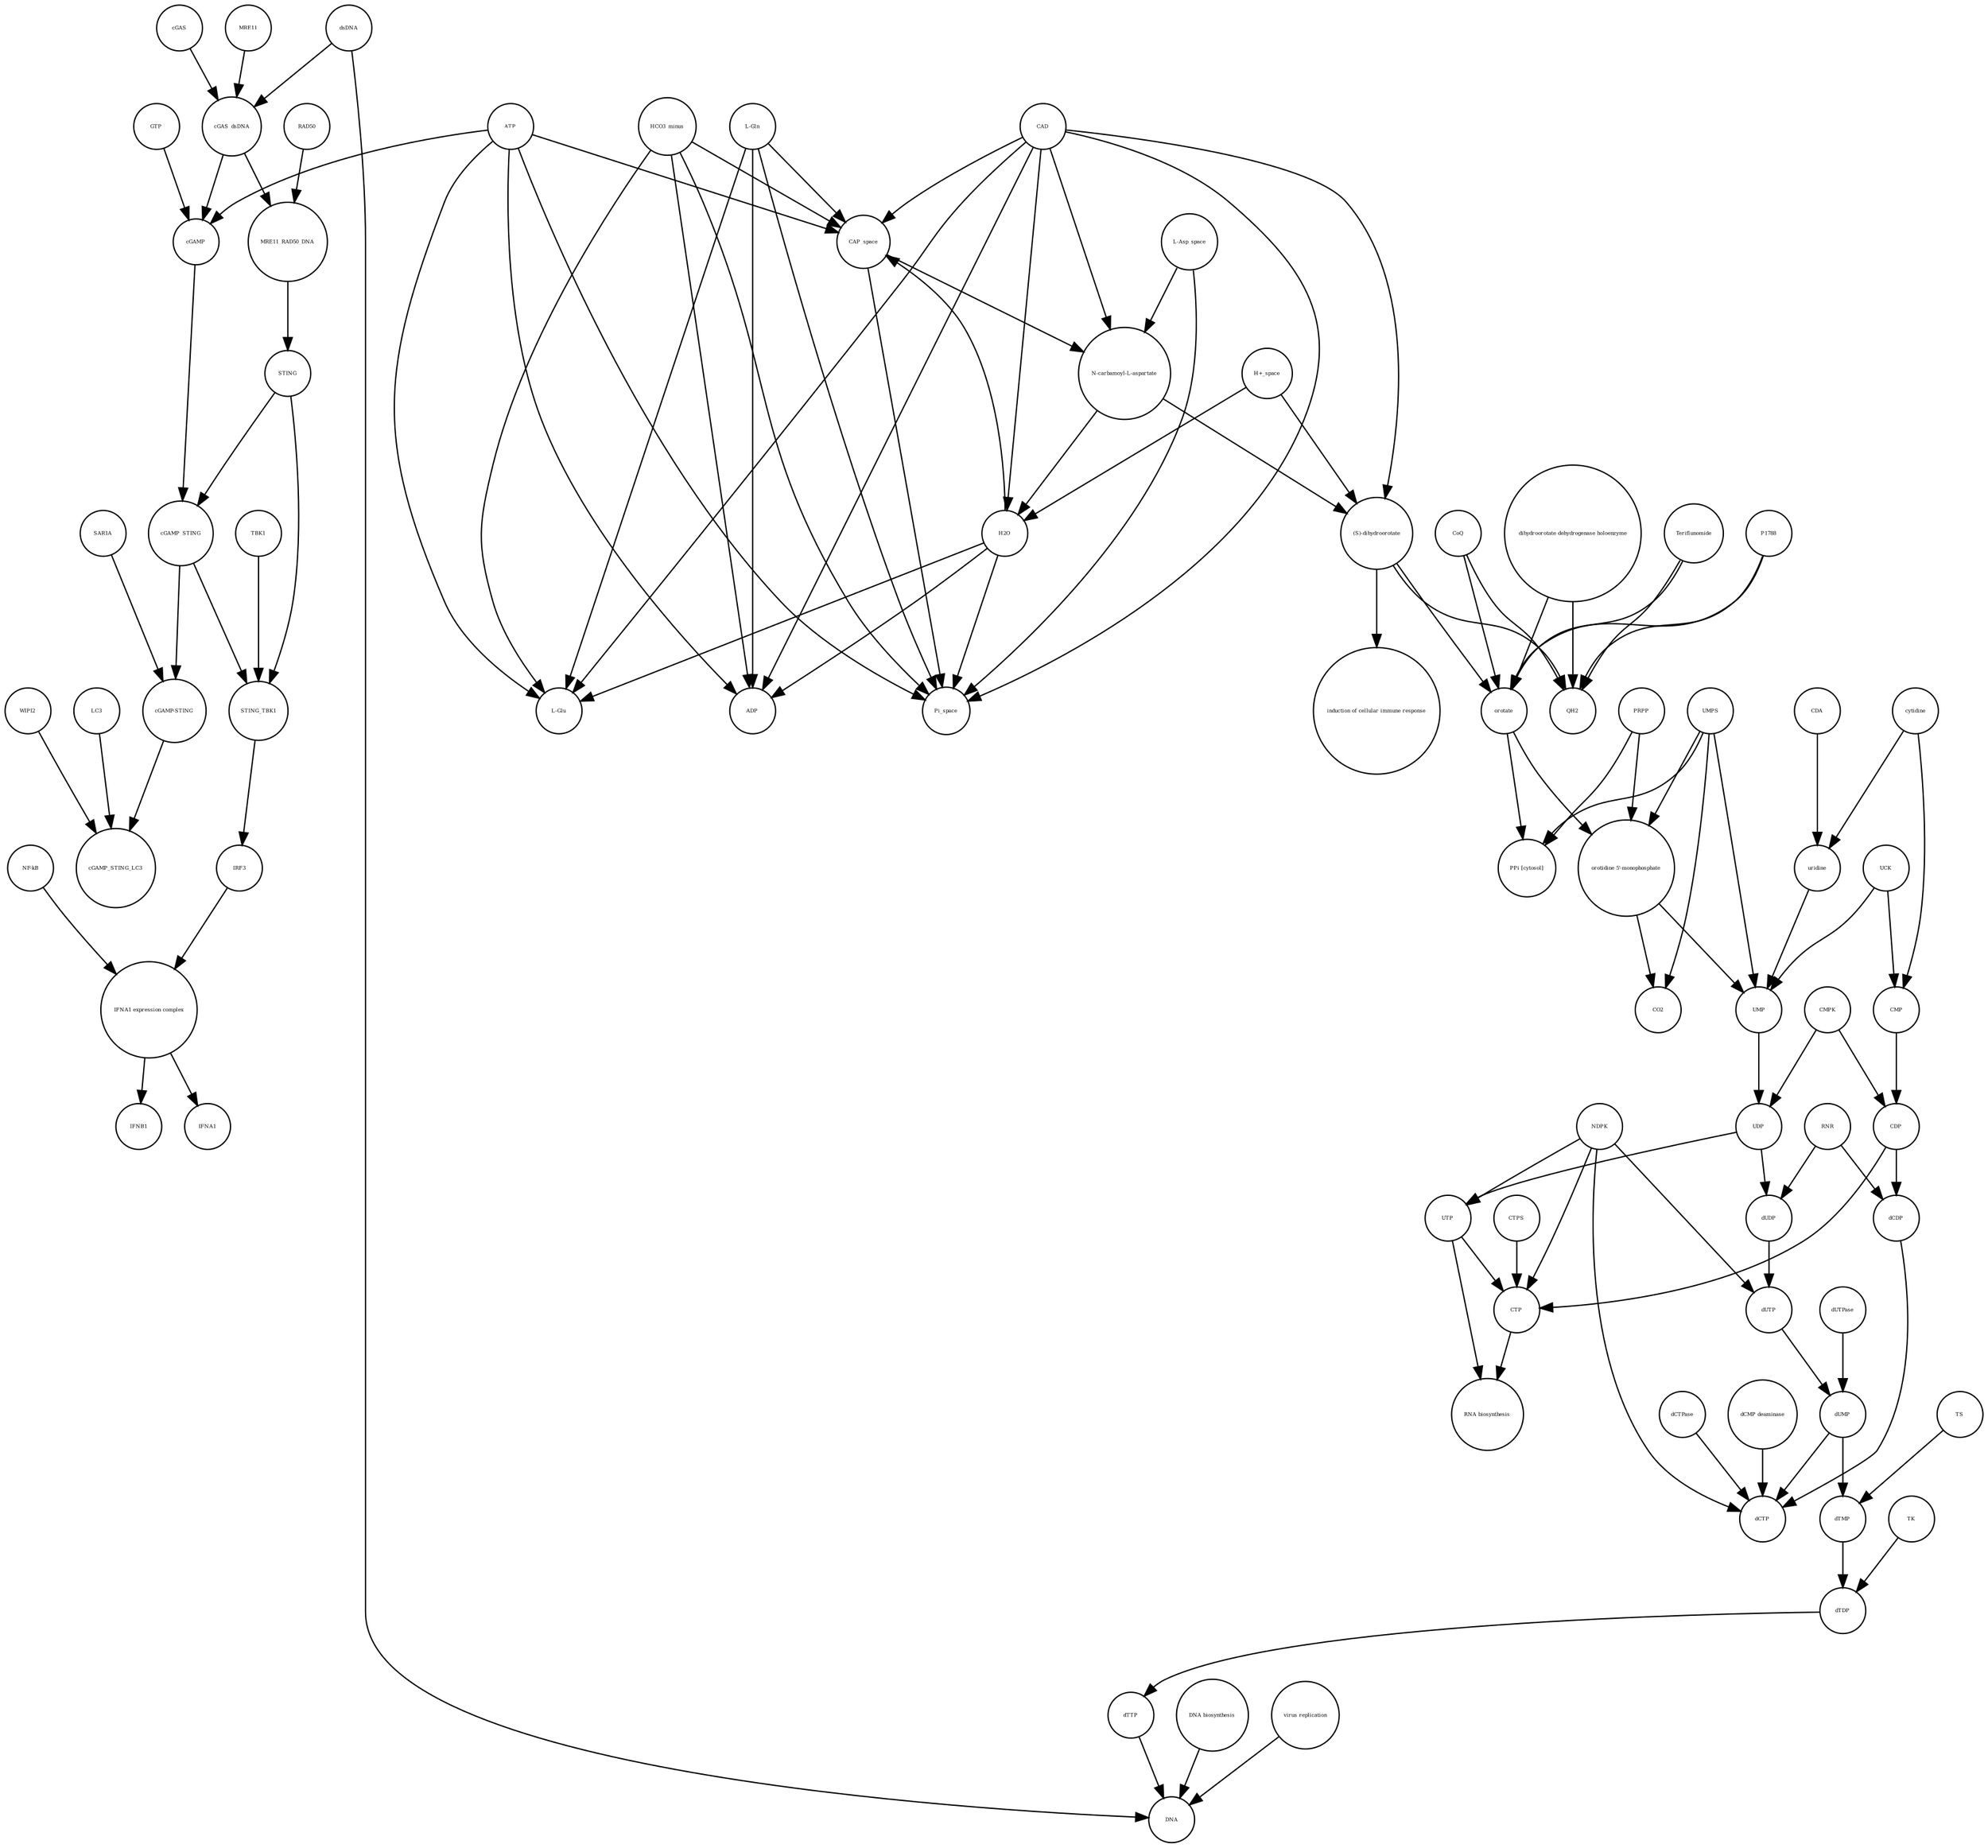 strict digraph  {
UTP [annotation="", bipartite=0, cls="simple chemical", fontsize=4, label=UTP, shape=circle];
"RNA biosynthesis" [annotation="urn_miriam_obo.go_GO%3A0032774", bipartite=0, cls=phenotype, fontsize=4, label="RNA biosynthesis", shape=circle];
CTP [annotation="", bipartite=0, cls="simple chemical", fontsize=4, label=CTP, shape=circle];
"(S)-dihydroorotate" [annotation="", bipartite=0, cls="simple chemical", fontsize=4, label="(S)-dihydroorotate", shape=circle];
"induction of cellular immune response" [annotation="", bipartite=0, cls=phenotype, fontsize=4, label="induction of cellular immune response", shape=circle];
UMP [annotation="", bipartite=0, cls="simple chemical", fontsize=4, label=UMP, shape=circle];
dsDNA [annotation="", bipartite=0, cls="simple chemical", fontsize=4, label=dsDNA, shape=circle];
RAD50 [annotation="", bipartite=0, cls="macromolecule multimer", fontsize=4, label=RAD50, shape=circle];
STING_TBK1 [annotation="", bipartite=0, cls=complex, fontsize=4, label=STING_TBK1, shape=circle];
UDP [annotation="", bipartite=0, cls="simple chemical", fontsize=4, label=UDP, shape=circle];
cytidine [annotation="", bipartite=0, cls="simple chemical", fontsize=4, label=cytidine, shape=circle];
TBK1 [annotation="", bipartite=0, cls=macromolecule, fontsize=4, label=TBK1, shape=circle];
IFNA1 [annotation="", bipartite=0, cls="nucleic acid feature", fontsize=4, label=IFNA1, shape=circle];
UCK [annotation="", bipartite=0, cls=macromolecule, fontsize=4, label=UCK, shape=circle];
SAR1A [annotation="", bipartite=0, cls=macromolecule, fontsize=4, label=SAR1A, shape=circle];
"H+_space" [annotation="", bipartite=0, cls="simple chemical", fontsize=4, label="H+_space", shape=circle];
"DNA biosynthesis" [annotation="urn_miriam_obo.go_GO%3A0071897", bipartite=0, cls=phenotype, fontsize=4, label="DNA biosynthesis", shape=circle];
IFNB1 [annotation="", bipartite=0, cls="nucleic acid feature", fontsize=4, label=IFNB1, shape=circle];
H2O [annotation="", bipartite=0, cls="simple chemical", fontsize=4, label=H2O, shape=circle];
dCDP [annotation="", bipartite=0, cls="simple chemical", fontsize=4, label=dCDP, shape=circle];
CMPK [annotation="", bipartite=0, cls=macromolecule, fontsize=4, label=CMPK, shape=circle];
WIPI2 [annotation="", bipartite=0, cls=macromolecule, fontsize=4, label=WIPI2, shape=circle];
RNR [annotation="", bipartite=0, cls=macromolecule, fontsize=4, label=RNR, shape=circle];
"PPi [cytosol]" [annotation="", bipartite=0, cls="simple chemical", fontsize=4, label="PPi [cytosol]", shape=circle];
CDP [annotation="", bipartite=0, cls="simple chemical", fontsize=4, label=CDP, shape=circle];
dUDP [annotation="", bipartite=0, cls="simple chemical", fontsize=4, label=dUDP, shape=circle];
"IFNA1 expression complex" [annotation="", bipartite=0, cls=complex, fontsize=4, label="IFNA1 expression complex", shape=circle];
TS [annotation="", bipartite=0, cls=macromolecule, fontsize=4, label=TS, shape=circle];
MRE11_RAD50_DNA [annotation="", bipartite=0, cls=complex, fontsize=4, label=MRE11_RAD50_DNA, shape=circle];
TK [annotation="", bipartite=0, cls=macromolecule, fontsize=4, label=TK, shape=circle];
P1788 [annotation="", bipartite=0, cls="simple chemical", fontsize=4, label=P1788, shape=circle];
GTP [annotation="", bipartite=0, cls="simple chemical", fontsize=4, label=GTP, shape=circle];
cGAS_dsDNA [annotation="", bipartite=0, cls=complex, fontsize=4, label=cGAS_dsDNA, shape=circle];
dUMP [annotation="", bipartite=0, cls="simple chemical", fontsize=4, label=dUMP, shape=circle];
CO2 [annotation="", bipartite=0, cls="simple chemical", fontsize=4, label=CO2, shape=circle];
DNA [annotation="", bipartite=0, cls="nucleic acid feature", fontsize=4, label=DNA, shape=circle];
dUTP [annotation="", bipartite=0, cls="simple chemical", fontsize=4, label=dUTP, shape=circle];
"N-carbamoyl-L-aspartate" [annotation="", bipartite=0, cls="simple chemical", fontsize=4, label="N-carbamoyl-L-aspartate", shape=circle];
CMP [annotation="", bipartite=0, cls="simple chemical", fontsize=4, label=CMP, shape=circle];
Pi_space [annotation="", bipartite=0, cls="simple chemical", fontsize=4, label=Pi_space, shape=circle];
orotate [annotation="", bipartite=0, cls="simple chemical", fontsize=4, label=orotate, shape=circle];
NDPK [annotation="", bipartite=0, cls=macromolecule, fontsize=4, label=NDPK, shape=circle];
IRF3 [annotation="", bipartite=0, cls="macromolecule multimer", fontsize=4, label=IRF3, shape=circle];
cGAMP_STING [annotation="", bipartite=0, cls=complex, fontsize=4, label=cGAMP_STING, shape=circle];
cGAMP [annotation="", bipartite=0, cls="simple chemical", fontsize=4, label=cGAMP, shape=circle];
cGAMP_STING_LC3 [annotation="", bipartite=0, cls=complex, fontsize=4, label=cGAMP_STING_LC3, shape=circle];
dCTPase [annotation="", bipartite=0, cls=macromolecule, fontsize=4, label=dCTPase, shape=circle];
"NF-kB" [annotation="", bipartite=0, cls=complex, fontsize=4, label="NF-kB", shape=circle];
CoQ [annotation="", bipartite=0, cls="simple chemical", fontsize=4, label=CoQ, shape=circle];
QH2 [annotation="", bipartite=0, cls="simple chemical", fontsize=4, label=QH2, shape=circle];
"L-Glu" [annotation="", bipartite=0, cls="simple chemical", fontsize=4, label="L-Glu", shape=circle];
"dihydroorotate dehydrogenase holoenzyme" [annotation="", bipartite=0, cls="simple chemical", fontsize=4, label="dihydroorotate dehydrogenase holoenzyme", shape=circle];
"orotidine 5'-monophosphate" [annotation="", bipartite=0, cls="simple chemical", fontsize=4, label="orotidine 5'-monophosphate", shape=circle];
HCO3_minus [annotation="", bipartite=0, cls="simple chemical", fontsize=4, label=HCO3_minus, shape=circle];
uridine [annotation="", bipartite=0, cls="simple chemical", fontsize=4, label=uridine, shape=circle];
"dCMP deaminase" [annotation="", bipartite=0, cls=macromolecule, fontsize=4, label="dCMP deaminase", shape=circle];
dTDP [annotation="", bipartite=0, cls="simple chemical", fontsize=4, label=dTDP, shape=circle];
UMPS [annotation="", bipartite=0, cls="macromolecule multimer", fontsize=4, label=UMPS, shape=circle];
dUTPase [annotation="", bipartite=0, cls=macromolecule, fontsize=4, label=dUTPase, shape=circle];
"virus replication" [annotation="", bipartite=0, cls=phenotype, fontsize=4, label="virus replication", shape=circle];
MRE11 [annotation="", bipartite=0, cls="macromolecule multimer", fontsize=4, label=MRE11, shape=circle];
CAD [annotation="", bipartite=0, cls=macromolecule, fontsize=4, label=CAD, shape=circle];
"L-Gln" [annotation="", bipartite=0, cls="simple chemical", fontsize=4, label="L-Gln", shape=circle];
ATP [annotation="", bipartite=0, cls="simple chemical", fontsize=4, label=ATP, shape=circle];
"L-Asp_space" [annotation="", bipartite=0, cls="simple chemical", fontsize=4, label="L-Asp_space", shape=circle];
dCTP [annotation="", bipartite=0, cls="simple chemical", fontsize=4, label=dCTP, shape=circle];
STING [annotation="", bipartite=0, cls="macromolecule multimer", fontsize=4, label=STING, shape=circle];
Teriflunomide [annotation="", bipartite=0, cls="simple chemical", fontsize=4, label=Teriflunomide, shape=circle];
cGAS [annotation="", bipartite=0, cls=macromolecule, fontsize=4, label=cGAS, shape=circle];
dTTP [annotation="", bipartite=0, cls="simple chemical", fontsize=4, label=dTTP, shape=circle];
"cGAMP-STING" [annotation="", bipartite=0, cls=complex, fontsize=4, label="cGAMP-STING", shape=circle];
CDA [annotation="", bipartite=0, cls=macromolecule, fontsize=4, label=CDA, shape=circle];
CAP_space [annotation="", bipartite=0, cls="simple chemical", fontsize=4, label=CAP_space, shape=circle];
ADP [annotation="", bipartite=0, cls="simple chemical", fontsize=4, label=ADP, shape=circle];
PRPP [annotation="", bipartite=0, cls="simple chemical", fontsize=4, label=PRPP, shape=circle];
CTPS [annotation="", bipartite=0, cls=macromolecule, fontsize=4, label=CTPS, shape=circle];
LC3 [annotation="", bipartite=0, cls=macromolecule, fontsize=4, label=LC3, shape=circle];
dTMP [annotation="", bipartite=0, cls="simple chemical", fontsize=4, label=dTMP, shape=circle];
UTP -> "RNA biosynthesis"  [annotation="", interaction_type="necessary stimulation"];
UTP -> CTP  [annotation="", interaction_type=production];
CTP -> "RNA biosynthesis"  [annotation="", interaction_type="necessary stimulation"];
"(S)-dihydroorotate" -> "induction of cellular immune response"  [annotation="", interaction_type="necessary stimulation"];
"(S)-dihydroorotate" -> QH2  [annotation="", interaction_type=production];
"(S)-dihydroorotate" -> orotate  [annotation="", interaction_type=production];
UMP -> UDP  [annotation="", interaction_type=production];
dsDNA -> cGAS_dsDNA  [annotation="", interaction_type=production];
dsDNA -> DNA  [annotation="", interaction_type=production];
RAD50 -> MRE11_RAD50_DNA  [annotation="", interaction_type=production];
STING_TBK1 -> IRF3  [annotation="", interaction_type=catalysis];
UDP -> UTP  [annotation="", interaction_type=production];
UDP -> dUDP  [annotation="", interaction_type=production];
cytidine -> CMP  [annotation="", interaction_type=production];
cytidine -> uridine  [annotation="", interaction_type=production];
TBK1 -> STING_TBK1  [annotation="", interaction_type=production];
UCK -> UMP  [annotation="", interaction_type=catalysis];
UCK -> CMP  [annotation="", interaction_type=catalysis];
SAR1A -> "cGAMP-STING"  [annotation="", interaction_type=catalysis];
"H+_space" -> "(S)-dihydroorotate"  [annotation="", interaction_type=production];
"H+_space" -> H2O  [annotation="", interaction_type=production];
"DNA biosynthesis" -> DNA  [annotation="", interaction_type=catalysis];
H2O -> CAP_space  [annotation="", interaction_type=production];
H2O -> "L-Glu"  [annotation="", interaction_type=production];
H2O -> Pi_space  [annotation="", interaction_type=production];
H2O -> ADP  [annotation="", interaction_type=production];
dCDP -> dCTP  [annotation="", interaction_type=production];
CMPK -> CDP  [annotation="", interaction_type=catalysis];
CMPK -> UDP  [annotation="", interaction_type=catalysis];
WIPI2 -> cGAMP_STING_LC3  [annotation="", interaction_type=catalysis];
RNR -> dCDP  [annotation="", interaction_type=catalysis];
RNR -> dUDP  [annotation="", interaction_type=catalysis];
CDP -> CTP  [annotation="", interaction_type=production];
CDP -> dCDP  [annotation="", interaction_type=production];
dUDP -> dUTP  [annotation="", interaction_type=production];
"IFNA1 expression complex" -> IFNB1  [annotation="", interaction_type=stimulation];
"IFNA1 expression complex" -> IFNA1  [annotation="", interaction_type=stimulation];
TS -> dTMP  [annotation="", interaction_type=catalysis];
MRE11_RAD50_DNA -> STING  [annotation="", interaction_type=catalysis];
TK -> dTDP  [annotation="", interaction_type=catalysis];
P1788 -> QH2  [annotation=urn_miriam_reactome_REACT_1698, interaction_type=inhibition];
P1788 -> orotate  [annotation=urn_miriam_reactome_REACT_1698, interaction_type=inhibition];
GTP -> cGAMP  [annotation="", interaction_type=production];
cGAS_dsDNA -> MRE11_RAD50_DNA  [annotation="", interaction_type=production];
cGAS_dsDNA -> cGAMP  [annotation="", interaction_type=catalysis];
dUMP -> dTMP  [annotation="", interaction_type=production];
dUMP -> dCTP  [annotation="", interaction_type=production];
dUTP -> dUMP  [annotation="", interaction_type=production];
"N-carbamoyl-L-aspartate" -> "(S)-dihydroorotate"  [annotation="", interaction_type=production];
"N-carbamoyl-L-aspartate" -> H2O  [annotation="", interaction_type=production];
CMP -> CDP  [annotation="", interaction_type=production];
orotate -> "PPi [cytosol]"  [annotation="", interaction_type=production];
orotate -> "orotidine 5'-monophosphate"  [annotation="", interaction_type=production];
NDPK -> CTP  [annotation="", interaction_type=catalysis];
NDPK -> UTP  [annotation="", interaction_type=catalysis];
NDPK -> dUTP  [annotation="", interaction_type=catalysis];
NDPK -> dCTP  [annotation="", interaction_type=catalysis];
IRF3 -> "IFNA1 expression complex"  [annotation="", interaction_type=production];
cGAMP_STING -> STING_TBK1  [annotation="", interaction_type=production];
cGAMP_STING -> "cGAMP-STING"  [annotation="", interaction_type=production];
cGAMP -> cGAMP_STING  [annotation="", interaction_type=production];
dCTPase -> dCTP  [annotation="", interaction_type=catalysis];
"NF-kB" -> "IFNA1 expression complex"  [annotation="", interaction_type=production];
CoQ -> QH2  [annotation="", interaction_type=production];
CoQ -> orotate  [annotation="", interaction_type=production];
"dihydroorotate dehydrogenase holoenzyme" -> QH2  [annotation=urn_miriam_reactome_REACT_1698, interaction_type=catalysis];
"dihydroorotate dehydrogenase holoenzyme" -> orotate  [annotation=urn_miriam_reactome_REACT_1698, interaction_type=catalysis];
"orotidine 5'-monophosphate" -> UMP  [annotation="", interaction_type=production];
"orotidine 5'-monophosphate" -> CO2  [annotation="", interaction_type=production];
HCO3_minus -> CAP_space  [annotation="", interaction_type=production];
HCO3_minus -> "L-Glu"  [annotation="", interaction_type=production];
HCO3_minus -> Pi_space  [annotation="", interaction_type=production];
HCO3_minus -> ADP  [annotation="", interaction_type=production];
uridine -> UMP  [annotation="", interaction_type=production];
"dCMP deaminase" -> dCTP  [annotation="", interaction_type=catalysis];
dTDP -> dTTP  [annotation="", interaction_type=production];
UMPS -> "PPi [cytosol]"  [annotation=urn_miriam_reactome_REACT_1698, interaction_type=catalysis];
UMPS -> "orotidine 5'-monophosphate"  [annotation=urn_miriam_reactome_REACT_1698, interaction_type=catalysis];
UMPS -> CO2  [annotation=urn_miriam_reactome_REACT_1698, interaction_type=catalysis];
UMPS -> UMP  [annotation=urn_miriam_reactome_REACT_1698, interaction_type=catalysis];
dUTPase -> dUMP  [annotation="", interaction_type=catalysis];
"virus replication" -> DNA  [annotation="", interaction_type=inhibition];
MRE11 -> cGAS_dsDNA  [annotation="", interaction_type=production];
CAD -> "N-carbamoyl-L-aspartate"  [annotation=urn_miriam_reactome_REACT_1698, interaction_type=catalysis];
CAD -> Pi_space  [annotation=urn_miriam_reactome_REACT_1698, interaction_type=catalysis];
CAD -> "(S)-dihydroorotate"  [annotation=urn_miriam_reactome_REACT_1698, interaction_type=catalysis];
CAD -> H2O  [annotation=urn_miriam_reactome_REACT_1698, interaction_type=catalysis];
CAD -> "L-Glu"  [annotation=urn_miriam_reactome_REACT_1698, interaction_type=catalysis];
CAD -> CAP_space  [annotation=urn_miriam_reactome_REACT_1698, interaction_type=catalysis];
CAD -> ADP  [annotation=urn_miriam_reactome_REACT_1698, interaction_type=catalysis];
"L-Gln" -> CAP_space  [annotation="", interaction_type=production];
"L-Gln" -> "L-Glu"  [annotation="", interaction_type=production];
"L-Gln" -> Pi_space  [annotation="", interaction_type=production];
"L-Gln" -> ADP  [annotation="", interaction_type=production];
ATP -> cGAMP  [annotation="", interaction_type=production];
ATP -> "L-Glu"  [annotation="", interaction_type=production];
ATP -> CAP_space  [annotation="", interaction_type=production];
ATP -> ADP  [annotation="", interaction_type=production];
ATP -> Pi_space  [annotation="", interaction_type=production];
"L-Asp_space" -> "N-carbamoyl-L-aspartate"  [annotation="", interaction_type=production];
"L-Asp_space" -> Pi_space  [annotation="", interaction_type=production];
STING -> STING_TBK1  [annotation="", interaction_type=production];
STING -> cGAMP_STING  [annotation="", interaction_type=production];
Teriflunomide -> QH2  [annotation=urn_miriam_reactome_REACT_1698, interaction_type=inhibition];
Teriflunomide -> orotate  [annotation=urn_miriam_reactome_REACT_1698, interaction_type=inhibition];
cGAS -> cGAS_dsDNA  [annotation="", interaction_type=production];
dTTP -> DNA  [annotation="", interaction_type=production];
"cGAMP-STING" -> cGAMP_STING_LC3  [annotation="", interaction_type=production];
CDA -> uridine  [annotation="", interaction_type=catalysis];
CAP_space -> "N-carbamoyl-L-aspartate"  [annotation="", interaction_type=production];
CAP_space -> Pi_space  [annotation="", interaction_type=production];
PRPP -> "PPi [cytosol]"  [annotation="", interaction_type=production];
PRPP -> "orotidine 5'-monophosphate"  [annotation="", interaction_type=production];
CTPS -> CTP  [annotation="", interaction_type=catalysis];
LC3 -> cGAMP_STING_LC3  [annotation="", interaction_type=production];
dTMP -> dTDP  [annotation="", interaction_type=production];
}
